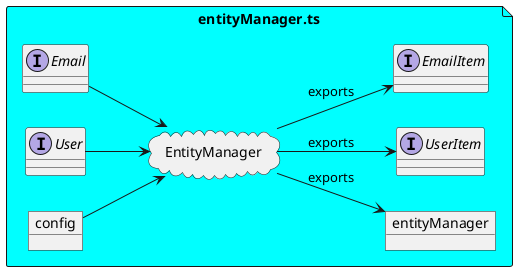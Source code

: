 @startuml entityManager

allowmixing

left to right direction

file "entityManager.ts" as entityManagerTs #Cyan {
    interface Email
    interface User
    object config
    cloud EntityManager

    Email --> EntityManager
    User --> EntityManager
    config --> EntityManager

    interface EmailItem
    interface UserItem
    object entityManager

    EntityManager --> EmailItem: exports
    EntityManager --> UserItem: exports
    EntityManager --> entityManager: exports

    UserItem -[hidden] EmailItem
    entityManager -[hidden] UserItem
}

@enduml